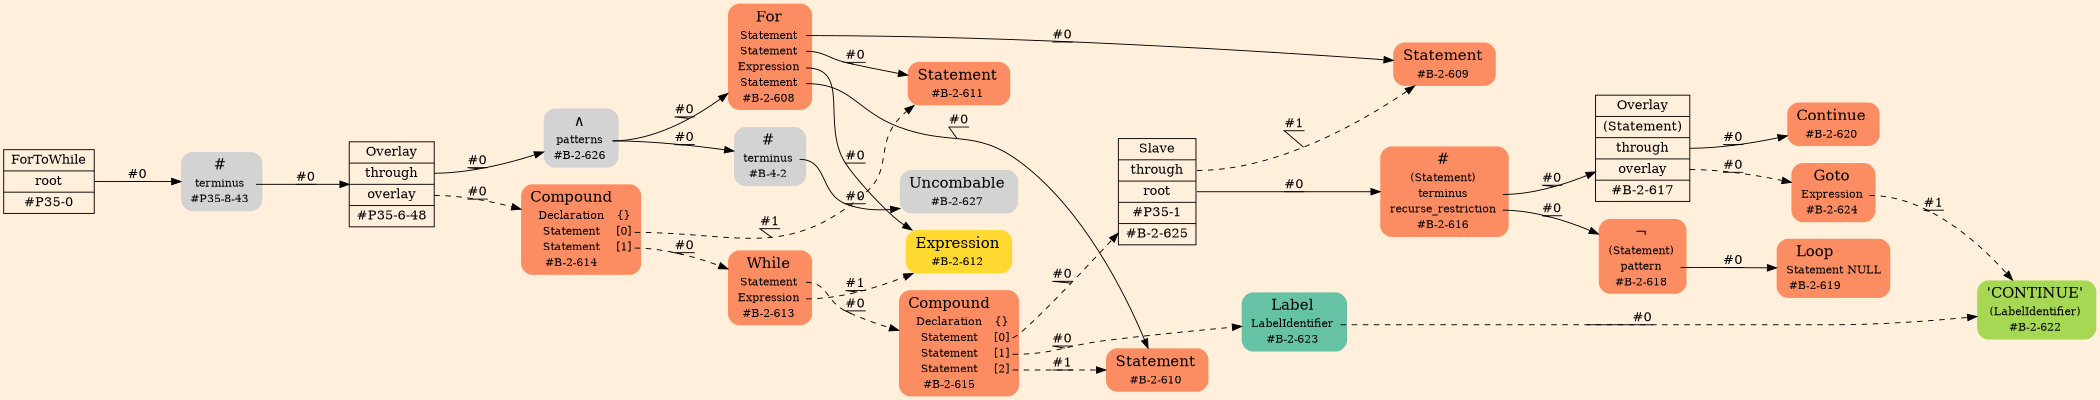 digraph Inferno {
graph [
rankdir = "LR"
ranksep = 1.0
size = "14,20"
bgcolor = antiquewhite1
];
node [
];
"CR#P35-0" [
shape = "record"
fillcolor = "transparent"
label = "<fixed> ForToWhile | <port0> root | <port1> #P35-0"
style = "filled"
fontsize = "14"
fillcolor = antiquewhite1
];
"#P35-8-43" [
shape = "plaintext"
label = <<TABLE BORDER="0" CELLBORDER="0" CELLSPACING="0">
 <TR>
  <TD><FONT POINT-SIZE="16.0">#</FONT></TD>
  <TD></TD>
 </TR>
 <TR>
  <TD>terminus</TD>
  <TD PORT="port0"></TD>
 </TR>
 <TR>
  <TD>#P35-8-43</TD>
  <TD PORT="port1"></TD>
 </TR>
</TABLE>>
style = "rounded,filled"
fontsize = "12"
];
"#P35-6-48" [
shape = "record"
label = "<fixed> Overlay | <port0> through | <port1> overlay | <port2> #P35-6-48"
style = "filled"
fontsize = "14"
fillcolor = antiquewhite1
];
"#B-2-626" [
shape = "plaintext"
label = <<TABLE BORDER="0" CELLBORDER="0" CELLSPACING="0">
 <TR>
  <TD><FONT POINT-SIZE="16.0">∧</FONT></TD>
  <TD></TD>
 </TR>
 <TR>
  <TD>patterns</TD>
  <TD PORT="port0"></TD>
 </TR>
 <TR>
  <TD>#B-2-626</TD>
  <TD PORT="port1"></TD>
 </TR>
</TABLE>>
style = "rounded,filled"
fontsize = "12"
];
"#B-2-608" [
shape = "plaintext"
fillcolor = "/set28/2"
label = <<TABLE BORDER="0" CELLBORDER="0" CELLSPACING="0">
 <TR>
  <TD><FONT POINT-SIZE="16.0">For</FONT></TD>
  <TD></TD>
 </TR>
 <TR>
  <TD>Statement</TD>
  <TD PORT="port0"></TD>
 </TR>
 <TR>
  <TD>Statement</TD>
  <TD PORT="port1"></TD>
 </TR>
 <TR>
  <TD>Expression</TD>
  <TD PORT="port2"></TD>
 </TR>
 <TR>
  <TD>Statement</TD>
  <TD PORT="port3"></TD>
 </TR>
 <TR>
  <TD>#B-2-608</TD>
  <TD PORT="port4"></TD>
 </TR>
</TABLE>>
style = "rounded,filled"
fontsize = "12"
];
"#B-2-609" [
shape = "plaintext"
fillcolor = "/set28/2"
label = <<TABLE BORDER="0" CELLBORDER="0" CELLSPACING="0">
 <TR>
  <TD><FONT POINT-SIZE="16.0">Statement</FONT></TD>
  <TD></TD>
 </TR>
 <TR>
  <TD>#B-2-609</TD>
  <TD PORT="port0"></TD>
 </TR>
</TABLE>>
style = "rounded,filled"
fontsize = "12"
];
"#B-2-611" [
shape = "plaintext"
fillcolor = "/set28/2"
label = <<TABLE BORDER="0" CELLBORDER="0" CELLSPACING="0">
 <TR>
  <TD><FONT POINT-SIZE="16.0">Statement</FONT></TD>
  <TD></TD>
 </TR>
 <TR>
  <TD>#B-2-611</TD>
  <TD PORT="port0"></TD>
 </TR>
</TABLE>>
style = "rounded,filled"
fontsize = "12"
];
"#B-2-612" [
shape = "plaintext"
fillcolor = "/set28/6"
label = <<TABLE BORDER="0" CELLBORDER="0" CELLSPACING="0">
 <TR>
  <TD><FONT POINT-SIZE="16.0">Expression</FONT></TD>
  <TD></TD>
 </TR>
 <TR>
  <TD>#B-2-612</TD>
  <TD PORT="port0"></TD>
 </TR>
</TABLE>>
style = "rounded,filled"
fontsize = "12"
];
"#B-2-610" [
shape = "plaintext"
fillcolor = "/set28/2"
label = <<TABLE BORDER="0" CELLBORDER="0" CELLSPACING="0">
 <TR>
  <TD><FONT POINT-SIZE="16.0">Statement</FONT></TD>
  <TD></TD>
 </TR>
 <TR>
  <TD>#B-2-610</TD>
  <TD PORT="port0"></TD>
 </TR>
</TABLE>>
style = "rounded,filled"
fontsize = "12"
];
"#B-4-2" [
shape = "plaintext"
label = <<TABLE BORDER="0" CELLBORDER="0" CELLSPACING="0">
 <TR>
  <TD><FONT POINT-SIZE="16.0">#</FONT></TD>
  <TD></TD>
 </TR>
 <TR>
  <TD>terminus</TD>
  <TD PORT="port0"></TD>
 </TR>
 <TR>
  <TD>#B-4-2</TD>
  <TD PORT="port1"></TD>
 </TR>
</TABLE>>
style = "rounded,filled"
fontsize = "12"
];
"#B-2-627" [
shape = "plaintext"
label = <<TABLE BORDER="0" CELLBORDER="0" CELLSPACING="0">
 <TR>
  <TD><FONT POINT-SIZE="16.0">Uncombable</FONT></TD>
  <TD></TD>
 </TR>
 <TR>
  <TD>#B-2-627</TD>
  <TD PORT="port0"></TD>
 </TR>
</TABLE>>
style = "rounded,filled"
fontsize = "12"
];
"#B-2-614" [
shape = "plaintext"
fillcolor = "/set28/2"
label = <<TABLE BORDER="0" CELLBORDER="0" CELLSPACING="0">
 <TR>
  <TD><FONT POINT-SIZE="16.0">Compound</FONT></TD>
  <TD></TD>
 </TR>
 <TR>
  <TD>Declaration</TD>
  <TD PORT="port0">{}</TD>
 </TR>
 <TR>
  <TD>Statement</TD>
  <TD PORT="port1">[0]</TD>
 </TR>
 <TR>
  <TD>Statement</TD>
  <TD PORT="port2">[1]</TD>
 </TR>
 <TR>
  <TD>#B-2-614</TD>
  <TD PORT="port3"></TD>
 </TR>
</TABLE>>
style = "rounded,filled"
fontsize = "12"
];
"#B-2-613" [
shape = "plaintext"
fillcolor = "/set28/2"
label = <<TABLE BORDER="0" CELLBORDER="0" CELLSPACING="0">
 <TR>
  <TD><FONT POINT-SIZE="16.0">While</FONT></TD>
  <TD></TD>
 </TR>
 <TR>
  <TD>Statement</TD>
  <TD PORT="port0"></TD>
 </TR>
 <TR>
  <TD>Expression</TD>
  <TD PORT="port1"></TD>
 </TR>
 <TR>
  <TD>#B-2-613</TD>
  <TD PORT="port2"></TD>
 </TR>
</TABLE>>
style = "rounded,filled"
fontsize = "12"
];
"#B-2-615" [
shape = "plaintext"
fillcolor = "/set28/2"
label = <<TABLE BORDER="0" CELLBORDER="0" CELLSPACING="0">
 <TR>
  <TD><FONT POINT-SIZE="16.0">Compound</FONT></TD>
  <TD></TD>
 </TR>
 <TR>
  <TD>Declaration</TD>
  <TD PORT="port0">{}</TD>
 </TR>
 <TR>
  <TD>Statement</TD>
  <TD PORT="port1">[0]</TD>
 </TR>
 <TR>
  <TD>Statement</TD>
  <TD PORT="port2">[1]</TD>
 </TR>
 <TR>
  <TD>Statement</TD>
  <TD PORT="port3">[2]</TD>
 </TR>
 <TR>
  <TD>#B-2-615</TD>
  <TD PORT="port4"></TD>
 </TR>
</TABLE>>
style = "rounded,filled"
fontsize = "12"
];
"#B-2-625" [
shape = "record"
fillcolor = "/set28/2"
label = "<fixed> Slave | <port0> through | <port1> root | <port2> #P35-1 | <port3> #B-2-625"
style = "filled"
fontsize = "14"
fillcolor = antiquewhite1
];
"#B-2-616" [
shape = "plaintext"
fillcolor = "/set28/2"
label = <<TABLE BORDER="0" CELLBORDER="0" CELLSPACING="0">
 <TR>
  <TD><FONT POINT-SIZE="16.0">#</FONT></TD>
  <TD></TD>
 </TR>
 <TR>
  <TD>(Statement)</TD>
  <TD PORT="port0"></TD>
 </TR>
 <TR>
  <TD>terminus</TD>
  <TD PORT="port1"></TD>
 </TR>
 <TR>
  <TD>recurse_restriction</TD>
  <TD PORT="port2"></TD>
 </TR>
 <TR>
  <TD>#B-2-616</TD>
  <TD PORT="port3"></TD>
 </TR>
</TABLE>>
style = "rounded,filled"
fontsize = "12"
];
"#B-2-617" [
shape = "record"
fillcolor = "/set28/2"
label = "<fixed> Overlay | <port0> (Statement) | <port1> through | <port2> overlay | <port3> #B-2-617"
style = "filled"
fontsize = "14"
fillcolor = antiquewhite1
];
"#B-2-620" [
shape = "plaintext"
fillcolor = "/set28/2"
label = <<TABLE BORDER="0" CELLBORDER="0" CELLSPACING="0">
 <TR>
  <TD><FONT POINT-SIZE="16.0">Continue</FONT></TD>
  <TD></TD>
 </TR>
 <TR>
  <TD>#B-2-620</TD>
  <TD PORT="port0"></TD>
 </TR>
</TABLE>>
style = "rounded,filled"
fontsize = "12"
];
"#B-2-624" [
shape = "plaintext"
fillcolor = "/set28/2"
label = <<TABLE BORDER="0" CELLBORDER="0" CELLSPACING="0">
 <TR>
  <TD><FONT POINT-SIZE="16.0">Goto</FONT></TD>
  <TD></TD>
 </TR>
 <TR>
  <TD>Expression</TD>
  <TD PORT="port0"></TD>
 </TR>
 <TR>
  <TD>#B-2-624</TD>
  <TD PORT="port1"></TD>
 </TR>
</TABLE>>
style = "rounded,filled"
fontsize = "12"
];
"#B-2-622" [
shape = "plaintext"
fillcolor = "/set28/5"
label = <<TABLE BORDER="0" CELLBORDER="0" CELLSPACING="0">
 <TR>
  <TD><FONT POINT-SIZE="16.0">'CONTINUE'</FONT></TD>
  <TD></TD>
 </TR>
 <TR>
  <TD>(LabelIdentifier)</TD>
  <TD PORT="port0"></TD>
 </TR>
 <TR>
  <TD>#B-2-622</TD>
  <TD PORT="port1"></TD>
 </TR>
</TABLE>>
style = "rounded,filled"
fontsize = "12"
];
"#B-2-618" [
shape = "plaintext"
fillcolor = "/set28/2"
label = <<TABLE BORDER="0" CELLBORDER="0" CELLSPACING="0">
 <TR>
  <TD><FONT POINT-SIZE="16.0">¬</FONT></TD>
  <TD></TD>
 </TR>
 <TR>
  <TD>(Statement)</TD>
  <TD PORT="port0"></TD>
 </TR>
 <TR>
  <TD>pattern</TD>
  <TD PORT="port1"></TD>
 </TR>
 <TR>
  <TD>#B-2-618</TD>
  <TD PORT="port2"></TD>
 </TR>
</TABLE>>
style = "rounded,filled"
fontsize = "12"
];
"#B-2-619" [
shape = "plaintext"
fillcolor = "/set28/2"
label = <<TABLE BORDER="0" CELLBORDER="0" CELLSPACING="0">
 <TR>
  <TD><FONT POINT-SIZE="16.0">Loop</FONT></TD>
  <TD></TD>
 </TR>
 <TR>
  <TD>Statement</TD>
  <TD PORT="port0">NULL</TD>
 </TR>
 <TR>
  <TD>#B-2-619</TD>
  <TD PORT="port1"></TD>
 </TR>
</TABLE>>
style = "rounded,filled"
fontsize = "12"
];
"#B-2-623" [
shape = "plaintext"
fillcolor = "/set28/1"
label = <<TABLE BORDER="0" CELLBORDER="0" CELLSPACING="0">
 <TR>
  <TD><FONT POINT-SIZE="16.0">Label</FONT></TD>
  <TD></TD>
 </TR>
 <TR>
  <TD>LabelIdentifier</TD>
  <TD PORT="port0"></TD>
 </TR>
 <TR>
  <TD>#B-2-623</TD>
  <TD PORT="port1"></TD>
 </TR>
</TABLE>>
style = "rounded,filled"
fontsize = "12"
];
"CR#P35-0":port0 -> "#P35-8-43" [style="solid"
label = "#0"
decorate = true
];
"#P35-8-43":port0 -> "#P35-6-48" [style="solid"
label = "#0"
decorate = true
];
"#P35-6-48":port0 -> "#B-2-626" [style="solid"
label = "#0"
decorate = true
];
"#P35-6-48":port1 -> "#B-2-614" [style="dashed"
label = "#0"
decorate = true
];
"#B-2-626":port0 -> "#B-2-608" [style="solid"
label = "#0"
decorate = true
];
"#B-2-626":port0 -> "#B-4-2" [style="solid"
label = "#0"
decorate = true
];
"#B-2-608":port0 -> "#B-2-609" [style="solid"
label = "#0"
decorate = true
];
"#B-2-608":port1 -> "#B-2-611" [style="solid"
label = "#0"
decorate = true
];
"#B-2-608":port2 -> "#B-2-612" [style="solid"
label = "#0"
decorate = true
];
"#B-2-608":port3 -> "#B-2-610" [style="solid"
label = "#0"
decorate = true
];
"#B-4-2":port0 -> "#B-2-627" [style="solid"
label = "#0"
decorate = true
];
"#B-2-614":port1 -> "#B-2-611" [style="dashed"
label = "#1"
decorate = true
];
"#B-2-614":port2 -> "#B-2-613" [style="dashed"
label = "#0"
decorate = true
];
"#B-2-613":port0 -> "#B-2-615" [style="dashed"
label = "#0"
decorate = true
];
"#B-2-613":port1 -> "#B-2-612" [style="dashed"
label = "#1"
decorate = true
];
"#B-2-615":port1 -> "#B-2-625" [style="dashed"
label = "#0"
decorate = true
];
"#B-2-615":port2 -> "#B-2-623" [style="dashed"
label = "#0"
decorate = true
];
"#B-2-615":port3 -> "#B-2-610" [style="dashed"
label = "#1"
decorate = true
];
"#B-2-625":port0 -> "#B-2-609" [style="dashed"
label = "#1"
decorate = true
];
"#B-2-625":port1 -> "#B-2-616" [style="solid"
label = "#0"
decorate = true
];
"#B-2-616":port1 -> "#B-2-617" [style="solid"
label = "#0"
decorate = true
];
"#B-2-616":port2 -> "#B-2-618" [style="solid"
label = "#0"
decorate = true
];
"#B-2-617":port1 -> "#B-2-620" [style="solid"
label = "#0"
decorate = true
];
"#B-2-617":port2 -> "#B-2-624" [style="dashed"
label = "#0"
decorate = true
];
"#B-2-624":port0 -> "#B-2-622" [style="dashed"
label = "#1"
decorate = true
];
"#B-2-618":port1 -> "#B-2-619" [style="solid"
label = "#0"
decorate = true
];
"#B-2-623":port0 -> "#B-2-622" [style="dashed"
label = "#0"
decorate = true
];
}
